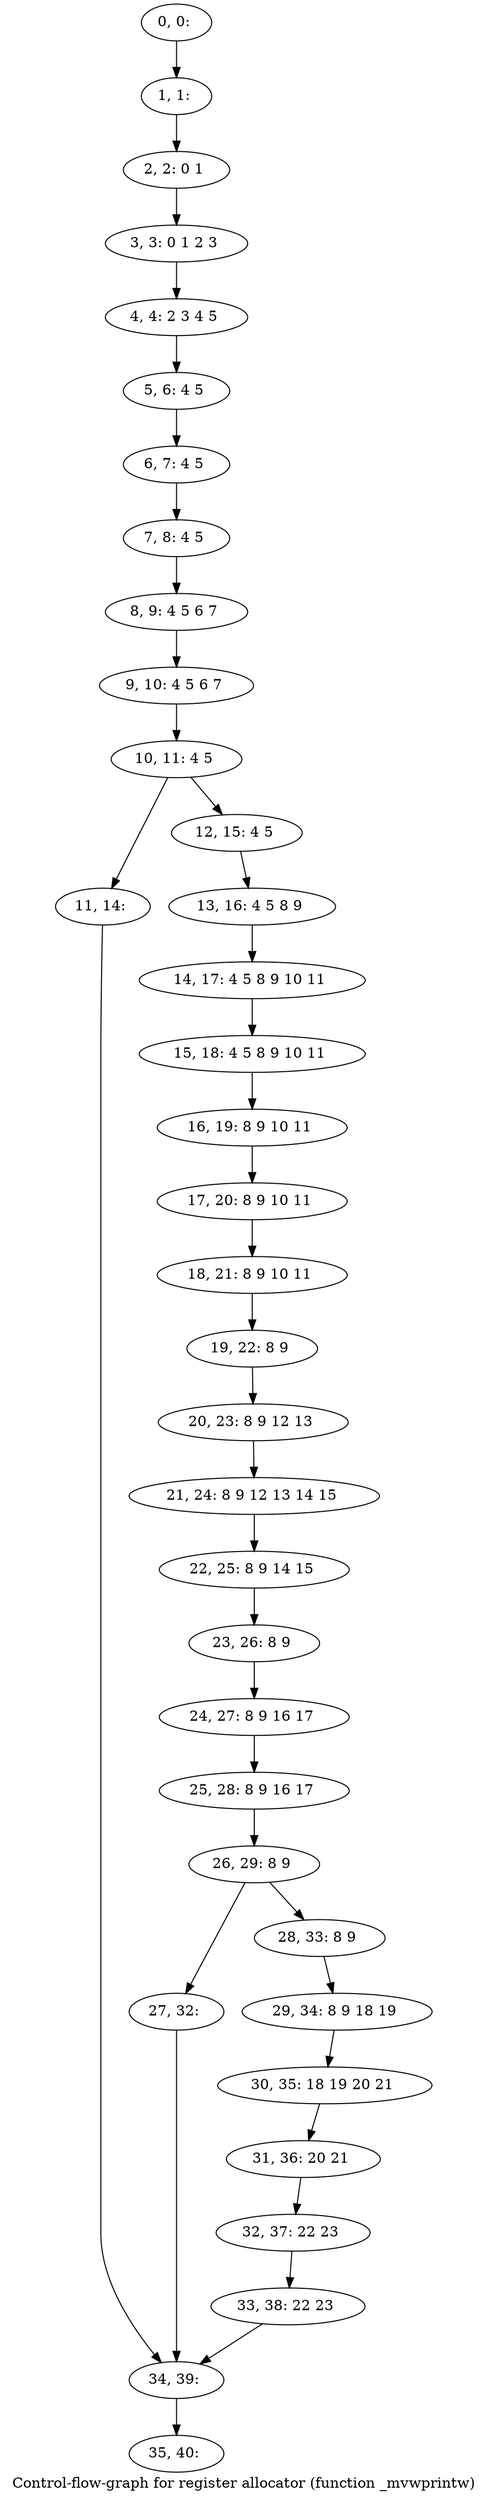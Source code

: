 digraph G {
graph [label="Control-flow-graph for register allocator (function _mvwprintw)"]
0[label="0, 0: "];
1[label="1, 1: "];
2[label="2, 2: 0 1 "];
3[label="3, 3: 0 1 2 3 "];
4[label="4, 4: 2 3 4 5 "];
5[label="5, 6: 4 5 "];
6[label="6, 7: 4 5 "];
7[label="7, 8: 4 5 "];
8[label="8, 9: 4 5 6 7 "];
9[label="9, 10: 4 5 6 7 "];
10[label="10, 11: 4 5 "];
11[label="11, 14: "];
12[label="12, 15: 4 5 "];
13[label="13, 16: 4 5 8 9 "];
14[label="14, 17: 4 5 8 9 10 11 "];
15[label="15, 18: 4 5 8 9 10 11 "];
16[label="16, 19: 8 9 10 11 "];
17[label="17, 20: 8 9 10 11 "];
18[label="18, 21: 8 9 10 11 "];
19[label="19, 22: 8 9 "];
20[label="20, 23: 8 9 12 13 "];
21[label="21, 24: 8 9 12 13 14 15 "];
22[label="22, 25: 8 9 14 15 "];
23[label="23, 26: 8 9 "];
24[label="24, 27: 8 9 16 17 "];
25[label="25, 28: 8 9 16 17 "];
26[label="26, 29: 8 9 "];
27[label="27, 32: "];
28[label="28, 33: 8 9 "];
29[label="29, 34: 8 9 18 19 "];
30[label="30, 35: 18 19 20 21 "];
31[label="31, 36: 20 21 "];
32[label="32, 37: 22 23 "];
33[label="33, 38: 22 23 "];
34[label="34, 39: "];
35[label="35, 40: "];
0->1 ;
1->2 ;
2->3 ;
3->4 ;
4->5 ;
5->6 ;
6->7 ;
7->8 ;
8->9 ;
9->10 ;
10->11 ;
10->12 ;
11->34 ;
12->13 ;
13->14 ;
14->15 ;
15->16 ;
16->17 ;
17->18 ;
18->19 ;
19->20 ;
20->21 ;
21->22 ;
22->23 ;
23->24 ;
24->25 ;
25->26 ;
26->27 ;
26->28 ;
27->34 ;
28->29 ;
29->30 ;
30->31 ;
31->32 ;
32->33 ;
33->34 ;
34->35 ;
}
